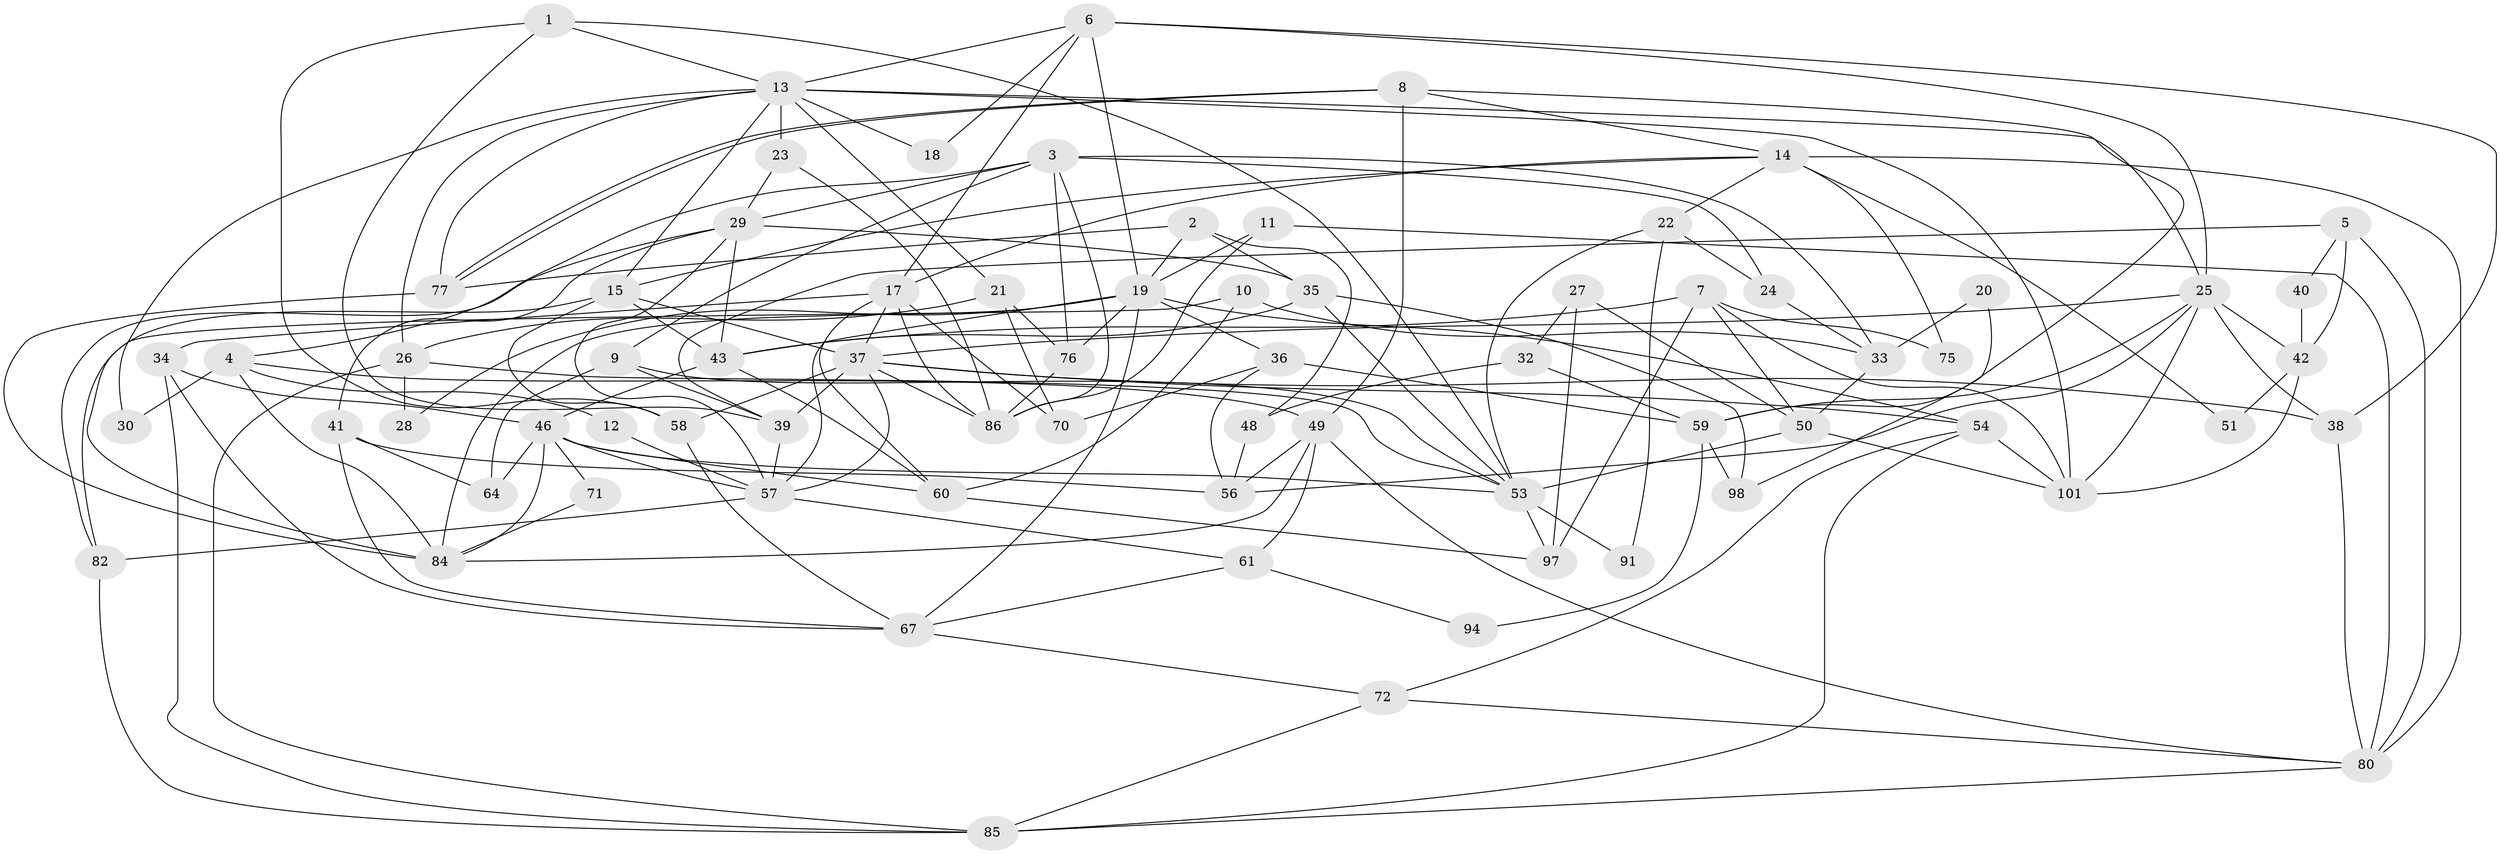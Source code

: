 // Generated by graph-tools (version 1.1) at 2025/24/03/03/25 07:24:04]
// undirected, 72 vertices, 170 edges
graph export_dot {
graph [start="1"]
  node [color=gray90,style=filled];
  1;
  2;
  3 [super="+47"];
  4 [super="+52"];
  5;
  6 [super="+79"];
  7 [super="+78"];
  8;
  9 [super="+55"];
  10;
  11 [super="+74"];
  12;
  13 [super="+44"];
  14 [super="+16"];
  15;
  17 [super="+65"];
  18;
  19 [super="+31"];
  20;
  21;
  22;
  23;
  24;
  25 [super="+89"];
  26 [super="+92"];
  27;
  28;
  29 [super="+45"];
  30;
  32;
  33 [super="+69"];
  34;
  35;
  36;
  37 [super="+68"];
  38;
  39 [super="+90"];
  40;
  41;
  42 [super="+83"];
  43 [super="+63"];
  46 [super="+73"];
  48;
  49 [super="+66"];
  50 [super="+100"];
  51;
  53 [super="+95"];
  54 [super="+88"];
  56;
  57 [super="+81"];
  58;
  59 [super="+62"];
  60;
  61 [super="+99"];
  64;
  67 [super="+103"];
  70;
  71;
  72;
  75;
  76 [super="+87"];
  77;
  80 [super="+93"];
  82;
  84 [super="+96"];
  85 [super="+102"];
  86;
  91;
  94;
  97;
  98;
  101;
  1 -- 58;
  1 -- 13;
  1 -- 53;
  1 -- 39;
  2 -- 19;
  2 -- 35;
  2 -- 48;
  2 -- 77;
  3 -- 29;
  3 -- 86;
  3 -- 24;
  3 -- 4;
  3 -- 9;
  3 -- 76;
  3 -- 33;
  4 -- 30;
  4 -- 49;
  4 -- 12;
  4 -- 84;
  5 -- 39;
  5 -- 40;
  5 -- 80;
  5 -- 42;
  6 -- 13;
  6 -- 18;
  6 -- 19;
  6 -- 38;
  6 -- 25;
  6 -- 17;
  7 -- 43 [weight=2];
  7 -- 50;
  7 -- 75;
  7 -- 97;
  7 -- 101;
  8 -- 77;
  8 -- 77;
  8 -- 14;
  8 -- 49 [weight=2];
  8 -- 59;
  9 -- 64;
  9 -- 39;
  9 -- 53;
  10 -- 82;
  10 -- 60;
  10 -- 33;
  11 -- 86;
  11 -- 19;
  11 -- 80 [weight=2];
  12 -- 57;
  13 -- 15;
  13 -- 21;
  13 -- 30;
  13 -- 101;
  13 -- 18;
  13 -- 77;
  13 -- 23;
  13 -- 25;
  13 -- 26;
  14 -- 17;
  14 -- 22;
  14 -- 51 [weight=2];
  14 -- 75;
  14 -- 80;
  14 -- 15;
  15 -- 84;
  15 -- 37;
  15 -- 58;
  15 -- 43;
  17 -- 86;
  17 -- 34;
  17 -- 37;
  17 -- 70;
  17 -- 60;
  19 -- 67;
  19 -- 54;
  19 -- 57;
  19 -- 36;
  19 -- 28;
  19 -- 76;
  19 -- 84;
  20 -- 98;
  20 -- 33;
  21 -- 70;
  21 -- 26;
  21 -- 76;
  22 -- 24;
  22 -- 91;
  22 -- 53;
  23 -- 86;
  23 -- 29;
  24 -- 33;
  25 -- 37;
  25 -- 101;
  25 -- 56;
  25 -- 59;
  25 -- 38;
  25 -- 42;
  26 -- 85;
  26 -- 53;
  26 -- 28;
  27 -- 97;
  27 -- 32;
  27 -- 50;
  29 -- 57;
  29 -- 41;
  29 -- 43;
  29 -- 82;
  29 -- 35;
  32 -- 48;
  32 -- 59;
  33 -- 50;
  34 -- 46;
  34 -- 67;
  34 -- 85;
  35 -- 53;
  35 -- 98;
  35 -- 43;
  36 -- 56;
  36 -- 70;
  36 -- 59;
  37 -- 54;
  37 -- 38;
  37 -- 86;
  37 -- 57;
  37 -- 58;
  37 -- 39;
  38 -- 80;
  39 -- 57;
  40 -- 42;
  41 -- 67;
  41 -- 56;
  41 -- 64;
  42 -- 101;
  42 -- 51;
  43 -- 60;
  43 -- 46;
  46 -- 84;
  46 -- 57;
  46 -- 60;
  46 -- 64;
  46 -- 53;
  46 -- 71;
  48 -- 56;
  49 -- 56;
  49 -- 80;
  49 -- 84;
  49 -- 61;
  50 -- 53;
  50 -- 101;
  53 -- 91;
  53 -- 97;
  54 -- 101;
  54 -- 72;
  54 -- 85;
  57 -- 82;
  57 -- 61;
  58 -- 67;
  59 -- 98;
  59 -- 94;
  60 -- 97;
  61 -- 67;
  61 -- 94;
  67 -- 72;
  71 -- 84;
  72 -- 85;
  72 -- 80;
  76 -- 86;
  77 -- 84;
  80 -- 85;
  82 -- 85;
}
